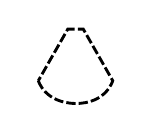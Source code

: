 \definecolor{cffffff}{RGB}{255,255,255}


\begin{tikzpicture}[y=0.80pt,x=0.80pt,yscale=-1, inner sep=0pt, outer sep=0pt]
  \path[draw=black,fill=cffffff,dash pattern=on 3.36pt off 1.12pt,line
    join=miter,line cap=butt,miter limit=2.80,line width=1.040pt] (0.7,24.0)
    .. controls (0.7,24.0) and (3.5,34.0) .. (17.5,34.3) ..
    controls (31.5,34.3) and (34.3,24.0) .. (34.3,24.0) --
    (21.0,0.7) -- (14.0,0.7) -- cycle;

\end{tikzpicture}
